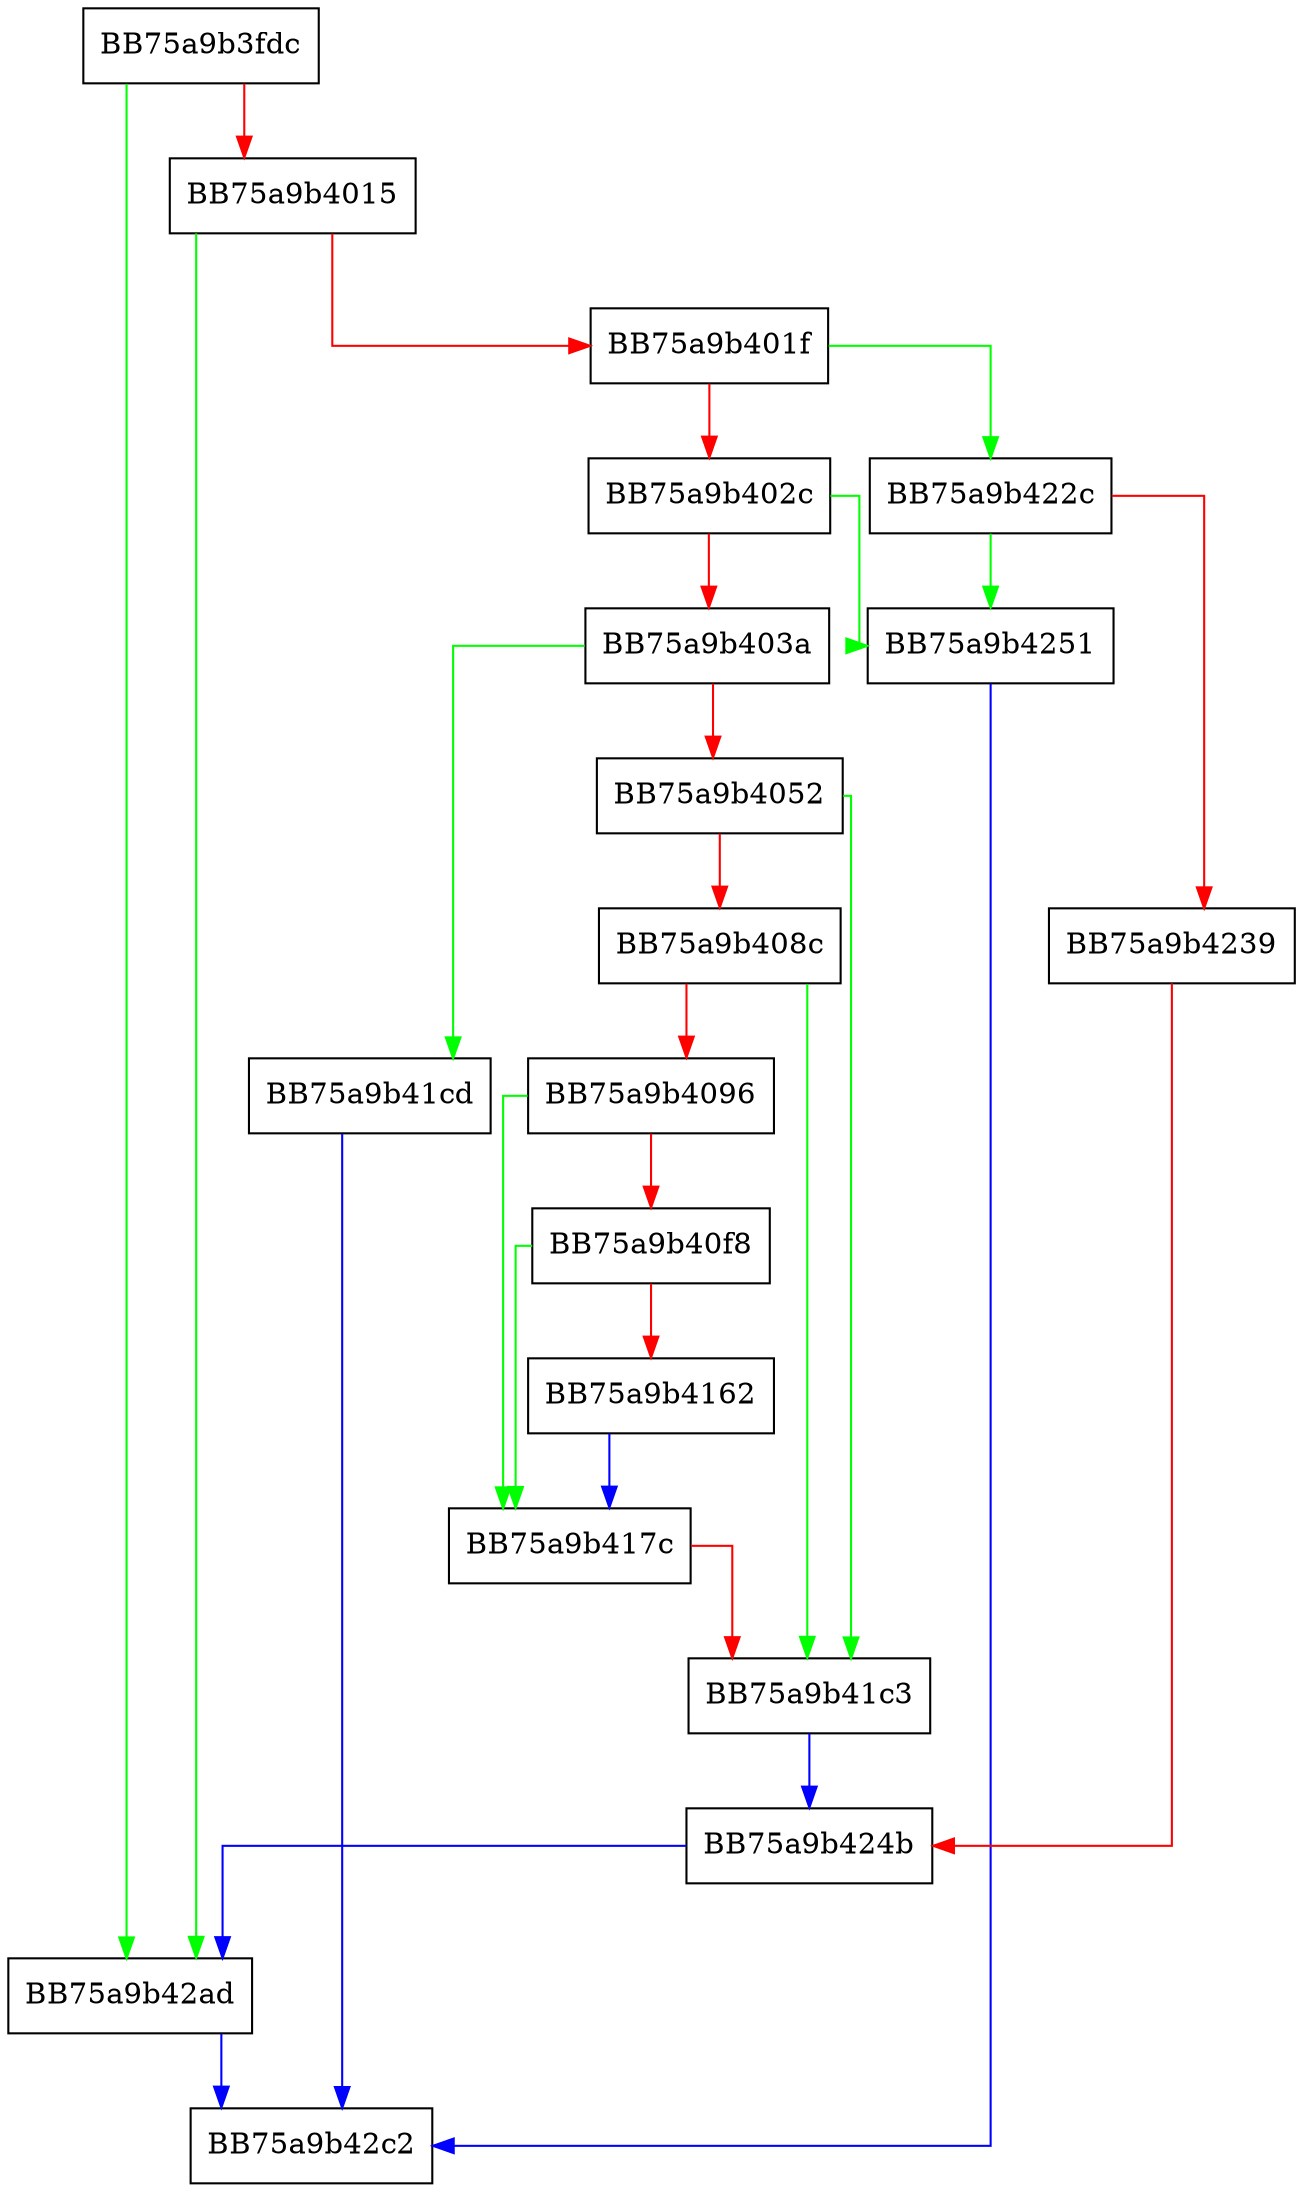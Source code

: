 digraph get_telemetry_blob {
  node [shape="box"];
  graph [splines=ortho];
  BB75a9b3fdc -> BB75a9b42ad [color="green"];
  BB75a9b3fdc -> BB75a9b4015 [color="red"];
  BB75a9b4015 -> BB75a9b42ad [color="green"];
  BB75a9b4015 -> BB75a9b401f [color="red"];
  BB75a9b401f -> BB75a9b422c [color="green"];
  BB75a9b401f -> BB75a9b402c [color="red"];
  BB75a9b402c -> BB75a9b4251 [color="green"];
  BB75a9b402c -> BB75a9b403a [color="red"];
  BB75a9b403a -> BB75a9b41cd [color="green"];
  BB75a9b403a -> BB75a9b4052 [color="red"];
  BB75a9b4052 -> BB75a9b41c3 [color="green"];
  BB75a9b4052 -> BB75a9b408c [color="red"];
  BB75a9b408c -> BB75a9b41c3 [color="green"];
  BB75a9b408c -> BB75a9b4096 [color="red"];
  BB75a9b4096 -> BB75a9b417c [color="green"];
  BB75a9b4096 -> BB75a9b40f8 [color="red"];
  BB75a9b40f8 -> BB75a9b417c [color="green"];
  BB75a9b40f8 -> BB75a9b4162 [color="red"];
  BB75a9b4162 -> BB75a9b417c [color="blue"];
  BB75a9b417c -> BB75a9b41c3 [color="red"];
  BB75a9b41c3 -> BB75a9b424b [color="blue"];
  BB75a9b41cd -> BB75a9b42c2 [color="blue"];
  BB75a9b422c -> BB75a9b4251 [color="green"];
  BB75a9b422c -> BB75a9b4239 [color="red"];
  BB75a9b4239 -> BB75a9b424b [color="red"];
  BB75a9b424b -> BB75a9b42ad [color="blue"];
  BB75a9b4251 -> BB75a9b42c2 [color="blue"];
  BB75a9b42ad -> BB75a9b42c2 [color="blue"];
}